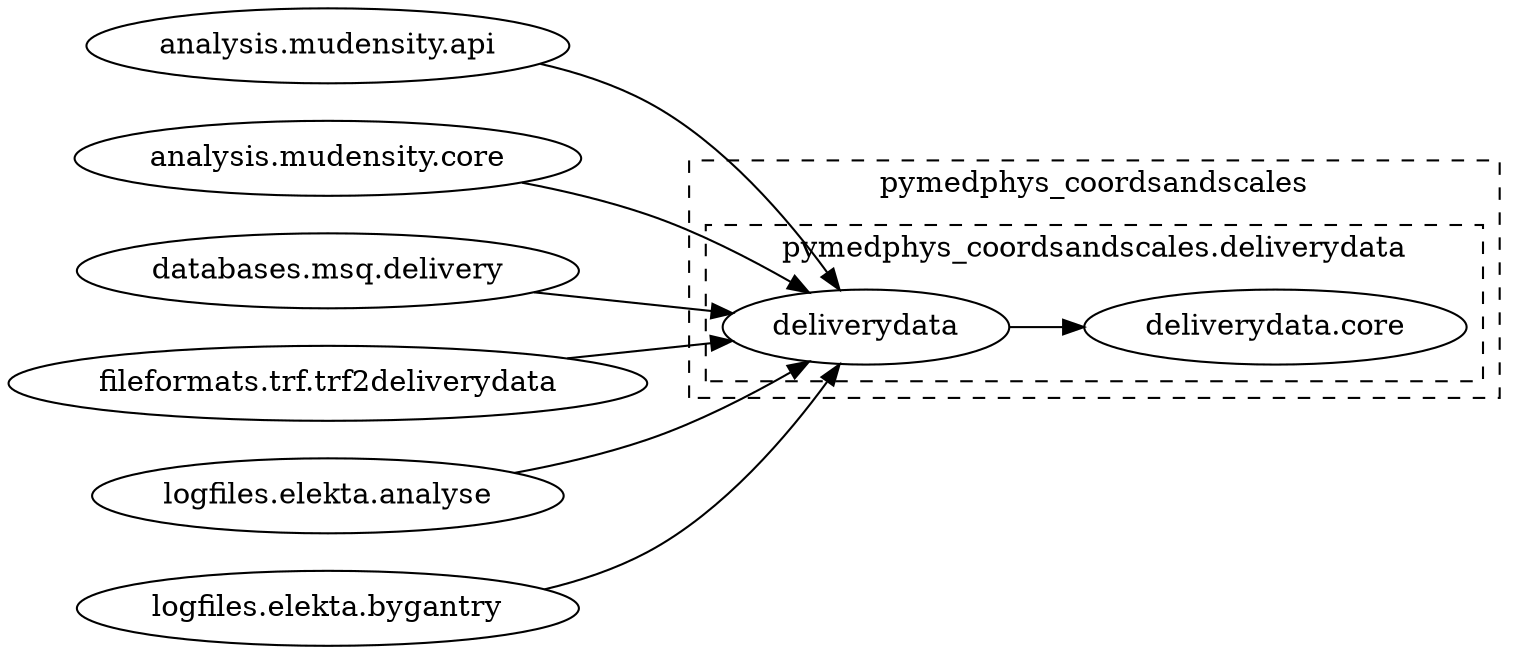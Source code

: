 strict digraph {
	graph [rankdir=LR];
	subgraph cluster_0 {
		graph [URL="#pymedphys-coordsandscales",
			label=pymedphys_coordsandscales,
			style=dashed
		];
		subgraph cluster_1 {
			graph [URL="#pymedphys-coordsandscales-deliverydata",
				label="pymedphys_coordsandscales.deliverydata"
			];
			{
				graph [rank=same];
				"pymedphys_coordsandscales.deliverydata.core"				 [URL="https://github.com/pymedphys/pymedphys/blob/master/packages/pymedphys_coordsandscales/src/pymedphys_coordsandscales/deliverydata/\
core.py",
					label="deliverydata.core"];
			}
			{
				graph [rank=same];
				"pymedphys_coordsandscales.deliverydata"				 [URL="https://github.com/pymedphys/pymedphys/blob/master/packages/pymedphys_coordsandscales/src/pymedphys_coordsandscales/deliverydata",
					label=deliverydata];
			}
		}
	}
	"pymedphys_coordsandscales.deliverydata" -> "pymedphys_coordsandscales.deliverydata.core";
	"pymedphys_analysis.mudensity.api"	 [URL="https://github.com/pymedphys/pymedphys/blob/master/packages/pymedphys_analysis/src/pymedphys_analysis/mudensity/api.py",
		label="analysis.mudensity.api"];
	"pymedphys_analysis.mudensity.api" -> "pymedphys_coordsandscales.deliverydata";
	"pymedphys_analysis.mudensity.core"	 [URL="https://github.com/pymedphys/pymedphys/blob/master/packages/pymedphys_analysis/src/pymedphys_analysis/mudensity/core.py",
		label="analysis.mudensity.core"];
	"pymedphys_analysis.mudensity.core" -> "pymedphys_coordsandscales.deliverydata";
	"pymedphys_databases.msq.delivery"	 [URL="https://github.com/pymedphys/pymedphys/blob/master/packages/pymedphys_databases/src/pymedphys_databases/msq/delivery.py",
		label="databases.msq.delivery"];
	"pymedphys_databases.msq.delivery" -> "pymedphys_coordsandscales.deliverydata";
	"pymedphys_fileformats.trf.trf2deliverydata"	 [URL="https://github.com/pymedphys/pymedphys/blob/master/packages/pymedphys_fileformats/src/pymedphys_fileformats/trf/trf2deliverydata.py",
		label="fileformats.trf.trf2deliverydata"];
	"pymedphys_fileformats.trf.trf2deliverydata" -> "pymedphys_coordsandscales.deliverydata";
	"pymedphys_logfiles.elekta.analyse"	 [URL="https://github.com/pymedphys/pymedphys/blob/master/packages/pymedphys_logfiles/src/pymedphys_logfiles/elekta/analyse.py",
		label="logfiles.elekta.analyse"];
	"pymedphys_logfiles.elekta.analyse" -> "pymedphys_coordsandscales.deliverydata";
	"pymedphys_logfiles.elekta.bygantry"	 [URL="https://github.com/pymedphys/pymedphys/blob/master/packages/pymedphys_logfiles/src/pymedphys_logfiles/elekta/bygantry.py",
		label="logfiles.elekta.bygantry"];
	"pymedphys_logfiles.elekta.bygantry" -> "pymedphys_coordsandscales.deliverydata";
}

